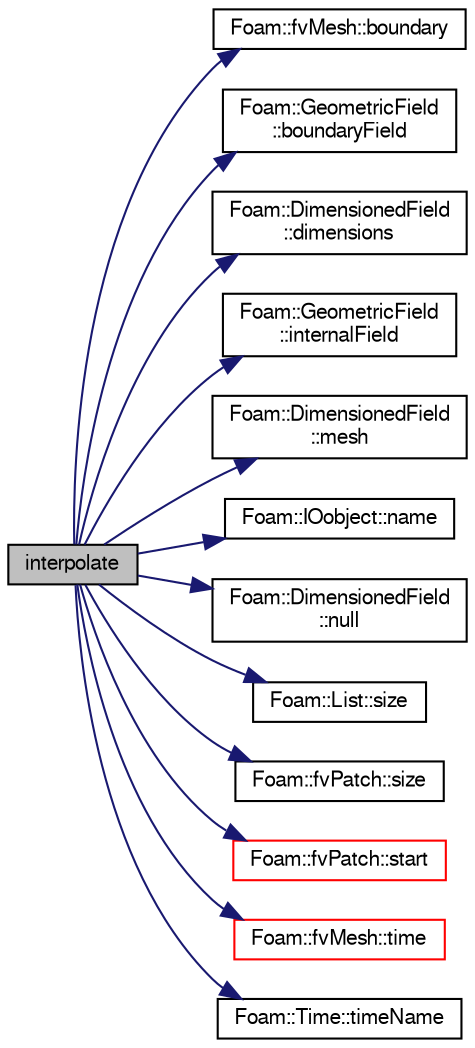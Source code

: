 digraph "interpolate"
{
  bgcolor="transparent";
  edge [fontname="FreeSans",fontsize="10",labelfontname="FreeSans",labelfontsize="10"];
  node [fontname="FreeSans",fontsize="10",shape=record];
  rankdir="LR";
  Node977 [label="interpolate",height=0.2,width=0.4,color="black", fillcolor="grey75", style="filled", fontcolor="black"];
  Node977 -> Node978 [color="midnightblue",fontsize="10",style="solid",fontname="FreeSans"];
  Node978 [label="Foam::fvMesh::boundary",height=0.2,width=0.4,color="black",URL="$a22766.html#a1fc8b179063cf5d6805da64ff1975126",tooltip="Return reference to boundary mesh. "];
  Node977 -> Node979 [color="midnightblue",fontsize="10",style="solid",fontname="FreeSans"];
  Node979 [label="Foam::GeometricField\l::boundaryField",height=0.2,width=0.4,color="black",URL="$a22434.html#a3c6c1a789b48ea0c5e8bff64f9c14f2d",tooltip="Return reference to GeometricBoundaryField. "];
  Node977 -> Node980 [color="midnightblue",fontsize="10",style="solid",fontname="FreeSans"];
  Node980 [label="Foam::DimensionedField\l::dimensions",height=0.2,width=0.4,color="black",URL="$a26390.html#a66989c1e0666e0d0c93a2056ce75599e",tooltip="Return dimensions. "];
  Node977 -> Node981 [color="midnightblue",fontsize="10",style="solid",fontname="FreeSans"];
  Node981 [label="Foam::GeometricField\l::internalField",height=0.2,width=0.4,color="black",URL="$a22434.html#a9536140d36d69bbac40496f6b817aa0a",tooltip="Return internal field. "];
  Node977 -> Node982 [color="midnightblue",fontsize="10",style="solid",fontname="FreeSans"];
  Node982 [label="Foam::DimensionedField\l::mesh",height=0.2,width=0.4,color="black",URL="$a26390.html#a8f1110830348a1448a14ab5e3cf47e3b",tooltip="Return mesh. "];
  Node977 -> Node983 [color="midnightblue",fontsize="10",style="solid",fontname="FreeSans"];
  Node983 [label="Foam::IOobject::name",height=0.2,width=0.4,color="black",URL="$a26142.html#acc80e00a8ac919288fb55bd14cc88bf6",tooltip="Return name. "];
  Node977 -> Node984 [color="midnightblue",fontsize="10",style="solid",fontname="FreeSans"];
  Node984 [label="Foam::DimensionedField\l::null",height=0.2,width=0.4,color="black",URL="$a26390.html#a4b01b2efd4df9ed05a0d277fbc02b78a",tooltip="Return a null DimensionedField. "];
  Node977 -> Node985 [color="midnightblue",fontsize="10",style="solid",fontname="FreeSans"];
  Node985 [label="Foam::List::size",height=0.2,width=0.4,color="black",URL="$a25694.html#a8a5f6fa29bd4b500caf186f60245b384",tooltip="Override size to be inconsistent with allocated storage. "];
  Node977 -> Node986 [color="midnightblue",fontsize="10",style="solid",fontname="FreeSans"];
  Node986 [label="Foam::fvPatch::size",height=0.2,width=0.4,color="black",URL="$a22870.html#a03bc1200aac252c4d3e18657d700b71c",tooltip="Return size. "];
  Node977 -> Node987 [color="midnightblue",fontsize="10",style="solid",fontname="FreeSans"];
  Node987 [label="Foam::fvPatch::start",height=0.2,width=0.4,color="red",URL="$a22870.html#a6bfd3e3abb11e98bdb4b98671cec1234",tooltip="Return start label of this patch in the polyMesh face list. "];
  Node977 -> Node997 [color="midnightblue",fontsize="10",style="solid",fontname="FreeSans"];
  Node997 [label="Foam::fvMesh::time",height=0.2,width=0.4,color="red",URL="$a22766.html#a0d94096809fe3376b29a2a29ca11bb18",tooltip="Return the top-level database. "];
  Node977 -> Node999 [color="midnightblue",fontsize="10",style="solid",fontname="FreeSans"];
  Node999 [label="Foam::Time::timeName",height=0.2,width=0.4,color="black",URL="$a26350.html#ad9d86fef6eca18797c786726cf925179",tooltip="Return time name of given scalar time. "];
}
